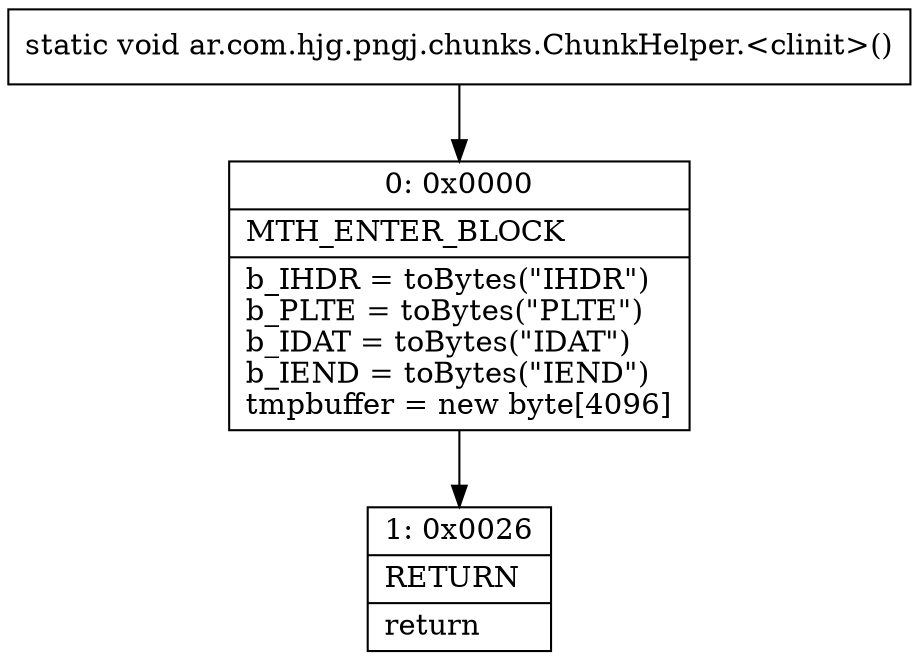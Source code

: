 digraph "CFG forar.com.hjg.pngj.chunks.ChunkHelper.\<clinit\>()V" {
Node_0 [shape=record,label="{0\:\ 0x0000|MTH_ENTER_BLOCK\l|b_IHDR = toBytes(\"IHDR\")\lb_PLTE = toBytes(\"PLTE\")\lb_IDAT = toBytes(\"IDAT\")\lb_IEND = toBytes(\"IEND\")\ltmpbuffer = new byte[4096]\l}"];
Node_1 [shape=record,label="{1\:\ 0x0026|RETURN\l|return\l}"];
MethodNode[shape=record,label="{static void ar.com.hjg.pngj.chunks.ChunkHelper.\<clinit\>() }"];
MethodNode -> Node_0;
Node_0 -> Node_1;
}

